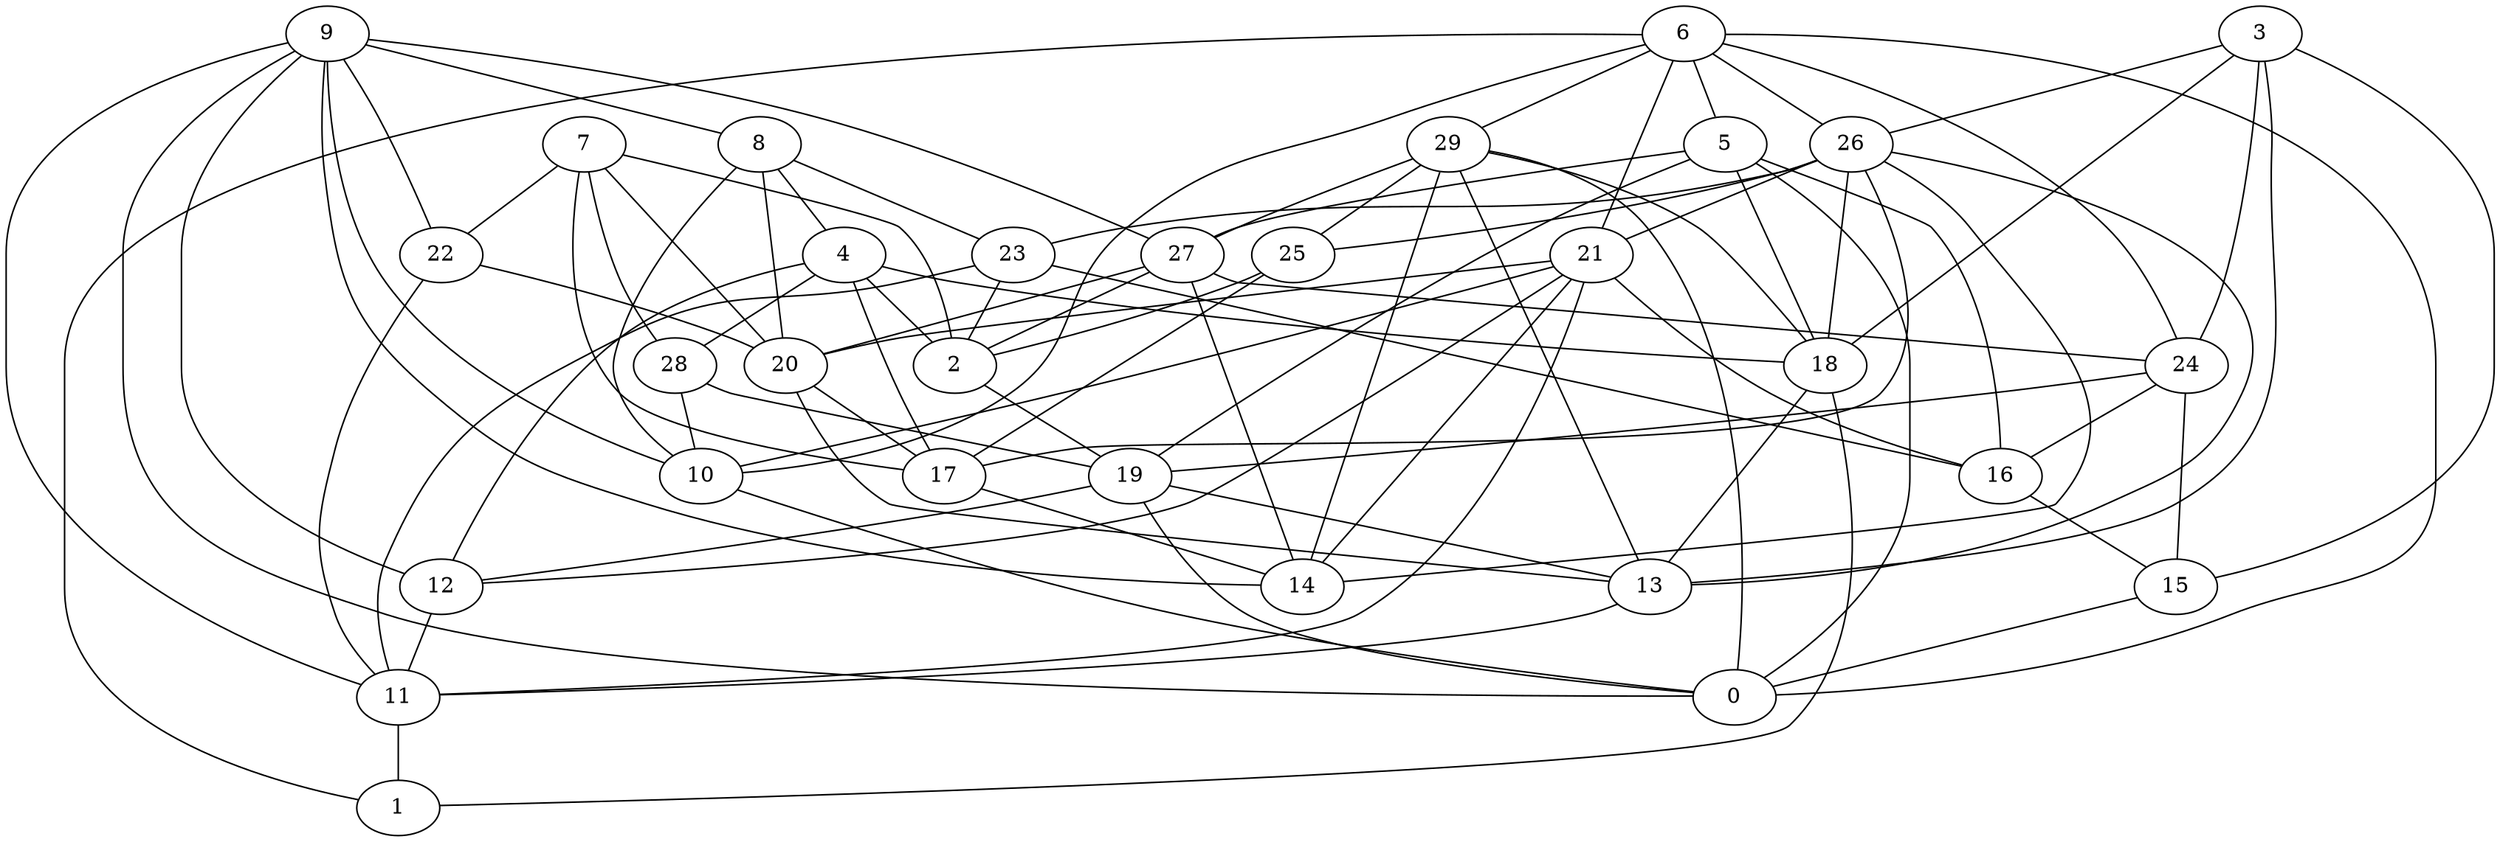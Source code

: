 digraph GG_graph {

subgraph G_graph {
edge [color = black]
"11" -> "1" [dir = none]
"18" -> "13" [dir = none]
"18" -> "1" [dir = none]
"13" -> "11" [dir = none]
"15" -> "0" [dir = none]
"29" -> "13" [dir = none]
"29" -> "18" [dir = none]
"29" -> "14" [dir = none]
"4" -> "18" [dir = none]
"4" -> "2" [dir = none]
"4" -> "28" [dir = none]
"4" -> "17" [dir = none]
"8" -> "20" [dir = none]
"8" -> "23" [dir = none]
"8" -> "4" [dir = none]
"16" -> "15" [dir = none]
"3" -> "13" [dir = none]
"3" -> "15" [dir = none]
"6" -> "5" [dir = none]
"6" -> "26" [dir = none]
"19" -> "12" [dir = none]
"26" -> "25" [dir = none]
"26" -> "14" [dir = none]
"26" -> "18" [dir = none]
"24" -> "16" [dir = none]
"24" -> "19" [dir = none]
"24" -> "15" [dir = none]
"9" -> "12" [dir = none]
"9" -> "11" [dir = none]
"9" -> "14" [dir = none]
"9" -> "22" [dir = none]
"9" -> "10" [dir = none]
"9" -> "0" [dir = none]
"9" -> "27" [dir = none]
"17" -> "14" [dir = none]
"22" -> "20" [dir = none]
"22" -> "11" [dir = none]
"27" -> "20" [dir = none]
"27" -> "24" [dir = none]
"27" -> "2" [dir = none]
"7" -> "20" [dir = none]
"7" -> "22" [dir = none]
"7" -> "17" [dir = none]
"7" -> "28" [dir = none]
"10" -> "0" [dir = none]
"5" -> "0" [dir = none]
"5" -> "19" [dir = none]
"5" -> "18" [dir = none]
"5" -> "16" [dir = none]
"23" -> "2" [dir = none]
"23" -> "11" [dir = none]
"21" -> "20" [dir = none]
"21" -> "11" [dir = none]
"21" -> "10" [dir = none]
"20" -> "13" [dir = none]
"20" -> "17" [dir = none]
"25" -> "17" [dir = none]
"2" -> "19" [dir = none]
"26" -> "17" [dir = none]
"29" -> "27" [dir = none]
"6" -> "1" [dir = none]
"9" -> "8" [dir = none]
"23" -> "16" [dir = none]
"6" -> "0" [dir = none]
"3" -> "18" [dir = none]
"26" -> "21" [dir = none]
"8" -> "10" [dir = none]
"19" -> "0" [dir = none]
"3" -> "24" [dir = none]
"29" -> "25" [dir = none]
"4" -> "12" [dir = none]
"26" -> "23" [dir = none]
"27" -> "14" [dir = none]
"19" -> "13" [dir = none]
"26" -> "13" [dir = none]
"21" -> "12" [dir = none]
"28" -> "19" [dir = none]
"7" -> "2" [dir = none]
"29" -> "0" [dir = none]
"25" -> "2" [dir = none]
"28" -> "10" [dir = none]
"6" -> "21" [dir = none]
"21" -> "14" [dir = none]
"12" -> "11" [dir = none]
"21" -> "16" [dir = none]
"6" -> "29" [dir = none]
"6" -> "10" [dir = none]
"6" -> "24" [dir = none]
"3" -> "26" [dir = none]
"5" -> "27" [dir = none]
}

}
